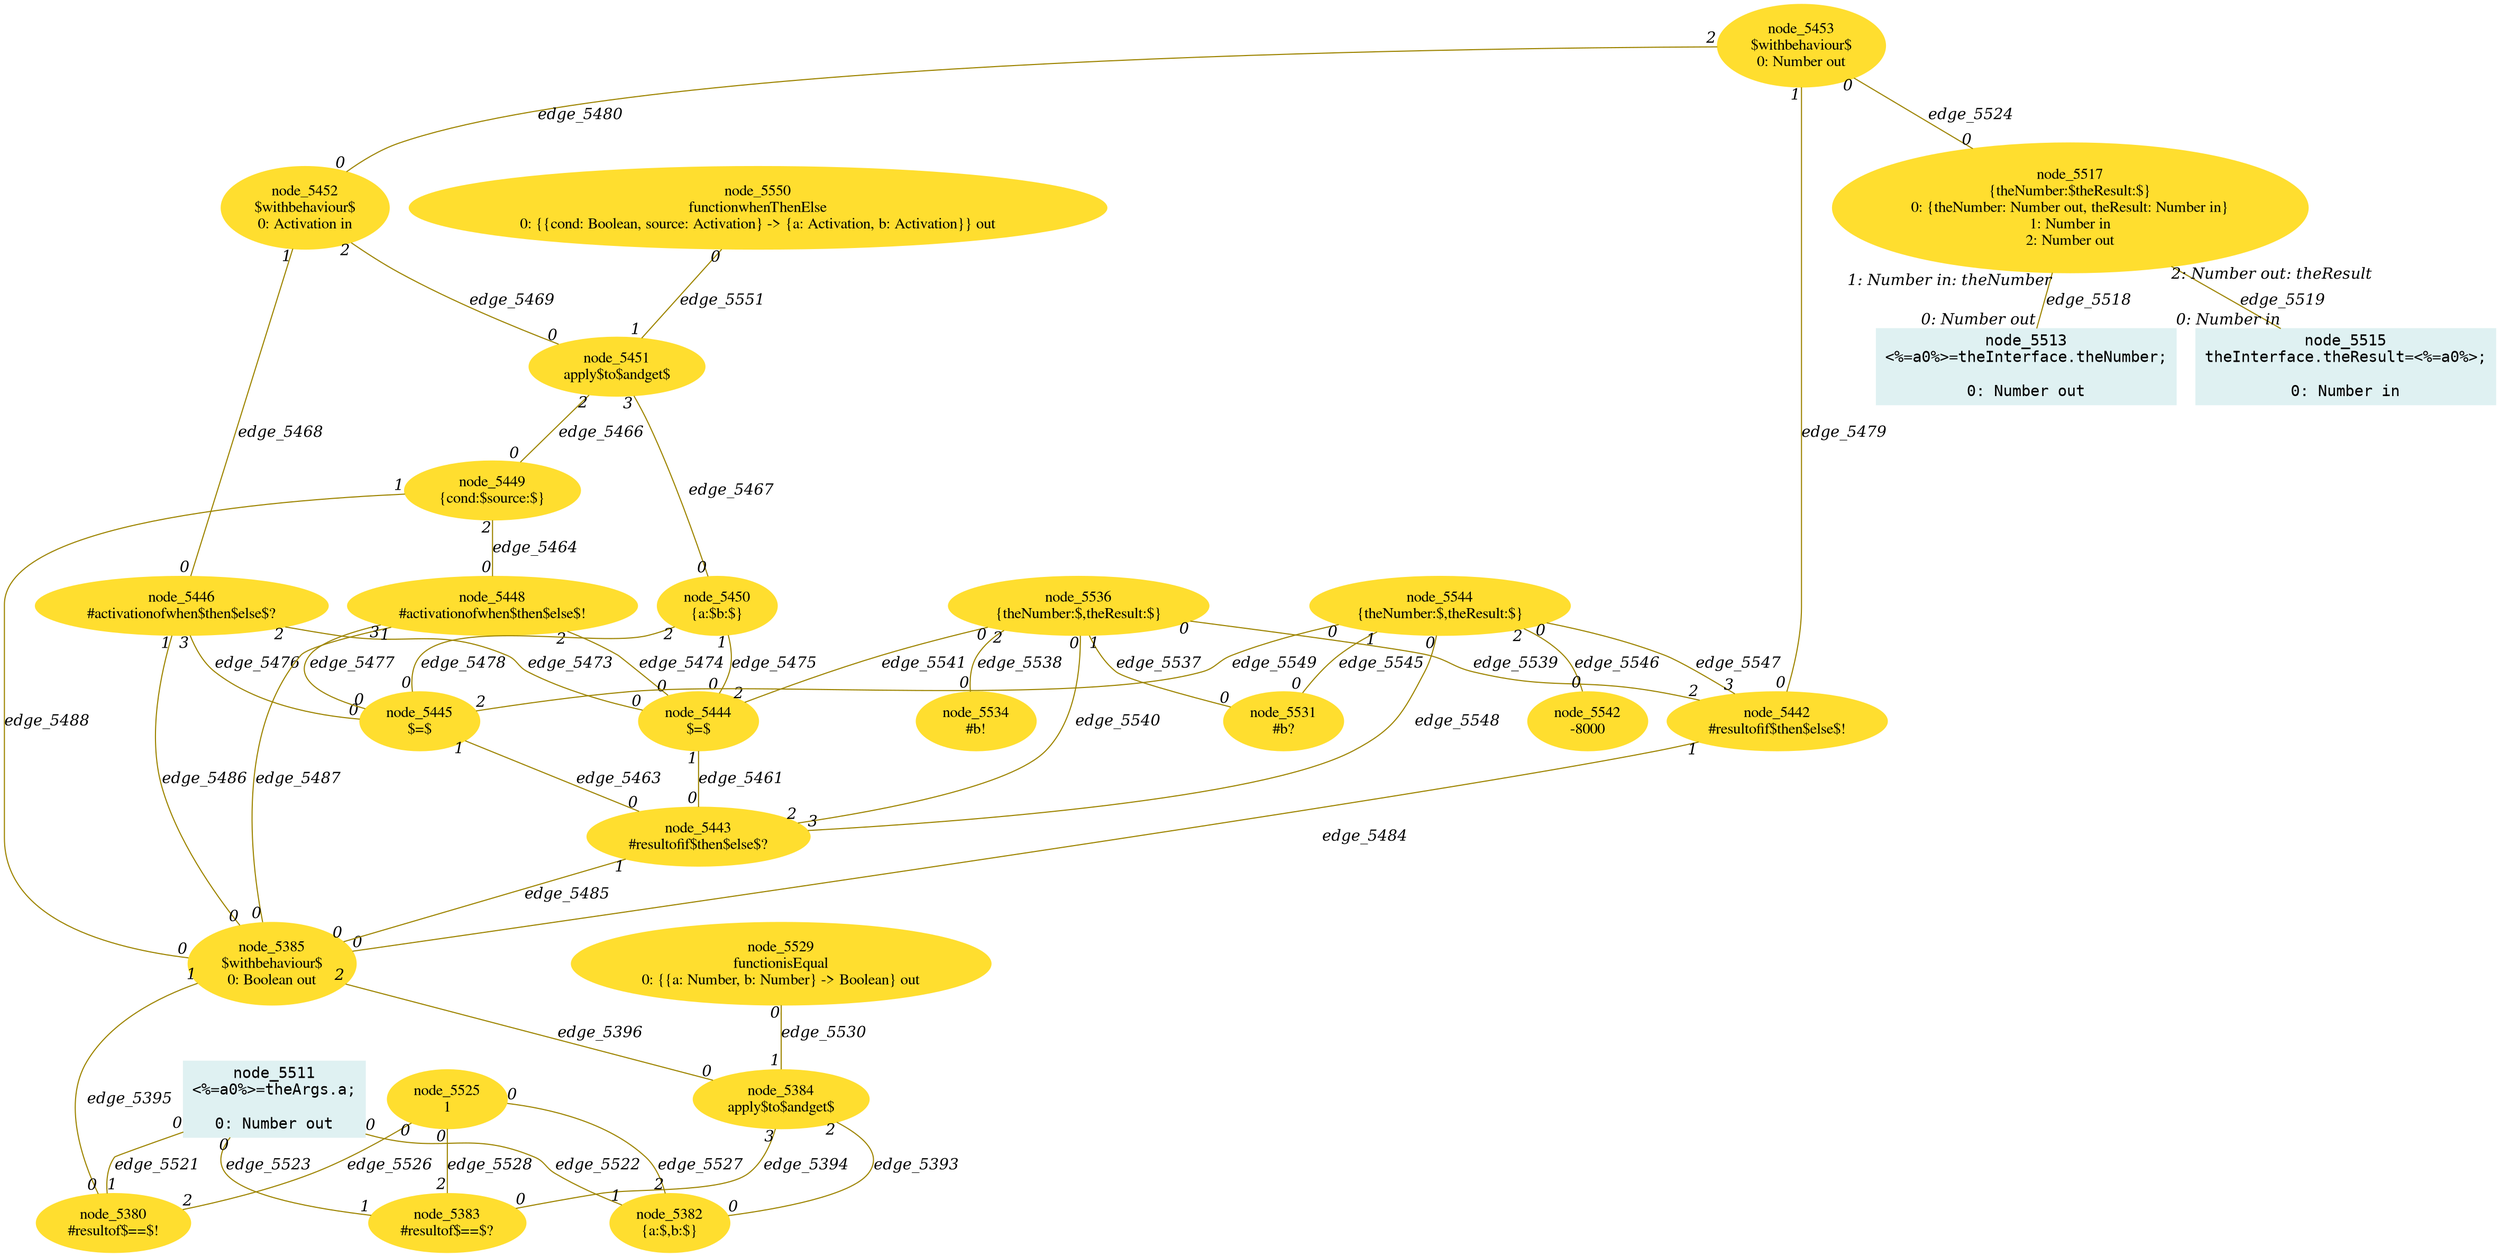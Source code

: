 digraph g{node_5380 [shape="ellipse", style="filled", color="#ffde2f", fontname="Times", label="node_5380
#resultof$==$!
" ]
node_5382 [shape="ellipse", style="filled", color="#ffde2f", fontname="Times", label="node_5382
{a:$,b:$}
" ]
node_5383 [shape="ellipse", style="filled", color="#ffde2f", fontname="Times", label="node_5383
#resultof$==$?
" ]
node_5384 [shape="ellipse", style="filled", color="#ffde2f", fontname="Times", label="node_5384
apply$to$andget$
" ]
node_5385 [shape="ellipse", style="filled", color="#ffde2f", fontname="Times", label="node_5385
$withbehaviour$
0: Boolean out" ]
node_5442 [shape="ellipse", style="filled", color="#ffde2f", fontname="Times", label="node_5442
#resultofif$then$else$!
" ]
node_5443 [shape="ellipse", style="filled", color="#ffde2f", fontname="Times", label="node_5443
#resultofif$then$else$?
" ]
node_5444 [shape="ellipse", style="filled", color="#ffde2f", fontname="Times", label="node_5444
$=$
" ]
node_5445 [shape="ellipse", style="filled", color="#ffde2f", fontname="Times", label="node_5445
$=$
" ]
node_5446 [shape="ellipse", style="filled", color="#ffde2f", fontname="Times", label="node_5446
#activationofwhen$then$else$?
" ]
node_5448 [shape="ellipse", style="filled", color="#ffde2f", fontname="Times", label="node_5448
#activationofwhen$then$else$!
" ]
node_5449 [shape="ellipse", style="filled", color="#ffde2f", fontname="Times", label="node_5449
{cond:$source:$}
" ]
node_5450 [shape="ellipse", style="filled", color="#ffde2f", fontname="Times", label="node_5450
{a:$b:$}
" ]
node_5451 [shape="ellipse", style="filled", color="#ffde2f", fontname="Times", label="node_5451
apply$to$andget$
" ]
node_5452 [shape="ellipse", style="filled", color="#ffde2f", fontname="Times", label="node_5452
$withbehaviour$
0: Activation in" ]
node_5453 [shape="ellipse", style="filled", color="#ffde2f", fontname="Times", label="node_5453
$withbehaviour$
0: Number out" ]
node_5511 [shape="box", style="filled", color="#dff1f2", fontname="Courier", label="node_5511
<%=a0%>=theArgs.a;

0: Number out" ]
node_5513 [shape="box", style="filled", color="#dff1f2", fontname="Courier", label="node_5513
<%=a0%>=theInterface.theNumber;

0: Number out" ]
node_5515 [shape="box", style="filled", color="#dff1f2", fontname="Courier", label="node_5515
theInterface.theResult=<%=a0%>;

0: Number in" ]
node_5517 [shape="ellipse", style="filled", color="#ffde2f", fontname="Times", label="node_5517
{theNumber:$theResult:$}
0: {theNumber: Number out, theResult: Number in}
1: Number in
2: Number out" ]
node_5525 [shape="ellipse", style="filled", color="#ffde2f", fontname="Times", label="node_5525
1
" ]
node_5529 [shape="ellipse", style="filled", color="#ffde2f", fontname="Times", label="node_5529
functionisEqual
0: {{a: Number, b: Number} -> Boolean} out" ]
node_5531 [shape="ellipse", style="filled", color="#ffde2f", fontname="Times", label="node_5531
#b?
" ]
node_5534 [shape="ellipse", style="filled", color="#ffde2f", fontname="Times", label="node_5534
#b!
" ]
node_5536 [shape="ellipse", style="filled", color="#ffde2f", fontname="Times", label="node_5536
{theNumber:$,theResult:$}
" ]
node_5542 [shape="ellipse", style="filled", color="#ffde2f", fontname="Times", label="node_5542
-8000
" ]
node_5544 [shape="ellipse", style="filled", color="#ffde2f", fontname="Times", label="node_5544
{theNumber:$,theResult:$}
" ]
node_5550 [shape="ellipse", style="filled", color="#ffde2f", fontname="Times", label="node_5550
functionwhenThenElse
0: {{cond: Boolean, source: Activation} -> {a: Activation, b: Activation}} out" ]
node_5384 -> node_5382 [dir=none, arrowHead=none, fontname="Times-Italic", arrowsize=1, color="#9d8400", label="edge_5393",  headlabel="0", taillabel="2" ]
node_5384 -> node_5383 [dir=none, arrowHead=none, fontname="Times-Italic", arrowsize=1, color="#9d8400", label="edge_5394",  headlabel="0", taillabel="3" ]
node_5385 -> node_5380 [dir=none, arrowHead=none, fontname="Times-Italic", arrowsize=1, color="#9d8400", label="edge_5395",  headlabel="0", taillabel="1" ]
node_5385 -> node_5384 [dir=none, arrowHead=none, fontname="Times-Italic", arrowsize=1, color="#9d8400", label="edge_5396",  headlabel="0", taillabel="2" ]
node_5444 -> node_5443 [dir=none, arrowHead=none, fontname="Times-Italic", arrowsize=1, color="#9d8400", label="edge_5461",  headlabel="0", taillabel="1" ]
node_5445 -> node_5443 [dir=none, arrowHead=none, fontname="Times-Italic", arrowsize=1, color="#9d8400", label="edge_5463",  headlabel="0", taillabel="1" ]
node_5449 -> node_5448 [dir=none, arrowHead=none, fontname="Times-Italic", arrowsize=1, color="#9d8400", label="edge_5464",  headlabel="0", taillabel="2" ]
node_5451 -> node_5449 [dir=none, arrowHead=none, fontname="Times-Italic", arrowsize=1, color="#9d8400", label="edge_5466",  headlabel="0", taillabel="2" ]
node_5451 -> node_5450 [dir=none, arrowHead=none, fontname="Times-Italic", arrowsize=1, color="#9d8400", label="edge_5467",  headlabel="0", taillabel="3" ]
node_5452 -> node_5446 [dir=none, arrowHead=none, fontname="Times-Italic", arrowsize=1, color="#9d8400", label="edge_5468",  headlabel="0", taillabel="1" ]
node_5452 -> node_5451 [dir=none, arrowHead=none, fontname="Times-Italic", arrowsize=1, color="#9d8400", label="edge_5469",  headlabel="0", taillabel="2" ]
node_5446 -> node_5444 [dir=none, arrowHead=none, fontname="Times-Italic", arrowsize=1, color="#9d8400", label="edge_5473",  headlabel="0", taillabel="2" ]
node_5448 -> node_5444 [dir=none, arrowHead=none, fontname="Times-Italic", arrowsize=1, color="#9d8400", label="edge_5474",  headlabel="0", taillabel="2" ]
node_5450 -> node_5444 [dir=none, arrowHead=none, fontname="Times-Italic", arrowsize=1, color="#9d8400", label="edge_5475",  headlabel="0", taillabel="1" ]
node_5446 -> node_5445 [dir=none, arrowHead=none, fontname="Times-Italic", arrowsize=1, color="#9d8400", label="edge_5476",  headlabel="0", taillabel="3" ]
node_5448 -> node_5445 [dir=none, arrowHead=none, fontname="Times-Italic", arrowsize=1, color="#9d8400", label="edge_5477",  headlabel="0", taillabel="3" ]
node_5450 -> node_5445 [dir=none, arrowHead=none, fontname="Times-Italic", arrowsize=1, color="#9d8400", label="edge_5478",  headlabel="0", taillabel="2" ]
node_5453 -> node_5442 [dir=none, arrowHead=none, fontname="Times-Italic", arrowsize=1, color="#9d8400", label="edge_5479",  headlabel="0", taillabel="1" ]
node_5453 -> node_5452 [dir=none, arrowHead=none, fontname="Times-Italic", arrowsize=1, color="#9d8400", label="edge_5480",  headlabel="0", taillabel="2" ]
node_5442 -> node_5385 [dir=none, arrowHead=none, fontname="Times-Italic", arrowsize=1, color="#9d8400", label="edge_5484",  headlabel="0", taillabel="1" ]
node_5443 -> node_5385 [dir=none, arrowHead=none, fontname="Times-Italic", arrowsize=1, color="#9d8400", label="edge_5485",  headlabel="0", taillabel="1" ]
node_5446 -> node_5385 [dir=none, arrowHead=none, fontname="Times-Italic", arrowsize=1, color="#9d8400", label="edge_5486",  headlabel="0", taillabel="1" ]
node_5448 -> node_5385 [dir=none, arrowHead=none, fontname="Times-Italic", arrowsize=1, color="#9d8400", label="edge_5487",  headlabel="0", taillabel="1" ]
node_5449 -> node_5385 [dir=none, arrowHead=none, fontname="Times-Italic", arrowsize=1, color="#9d8400", label="edge_5488",  headlabel="0", taillabel="1" ]
node_5517 -> node_5513 [dir=none, arrowHead=none, fontname="Times-Italic", arrowsize=1, color="#9d8400", label="edge_5518",  headlabel="0: Number out", taillabel="1: Number in: theNumber" ]
node_5517 -> node_5515 [dir=none, arrowHead=none, fontname="Times-Italic", arrowsize=1, color="#9d8400", label="edge_5519",  headlabel="0: Number in", taillabel="2: Number out: theResult" ]
node_5511 -> node_5380 [dir=none, arrowHead=none, fontname="Times-Italic", arrowsize=1, color="#9d8400", label="edge_5521",  headlabel="1", taillabel="0" ]
node_5511 -> node_5382 [dir=none, arrowHead=none, fontname="Times-Italic", arrowsize=1, color="#9d8400", label="edge_5522",  headlabel="1", taillabel="0" ]
node_5511 -> node_5383 [dir=none, arrowHead=none, fontname="Times-Italic", arrowsize=1, color="#9d8400", label="edge_5523",  headlabel="1", taillabel="0" ]
node_5453 -> node_5517 [dir=none, arrowHead=none, fontname="Times-Italic", arrowsize=1, color="#9d8400", label="edge_5524",  headlabel="0", taillabel="0" ]
node_5525 -> node_5380 [dir=none, arrowHead=none, fontname="Times-Italic", arrowsize=1, color="#9d8400", label="edge_5526",  headlabel="2", taillabel="0" ]
node_5525 -> node_5382 [dir=none, arrowHead=none, fontname="Times-Italic", arrowsize=1, color="#9d8400", label="edge_5527",  headlabel="2", taillabel="0" ]
node_5525 -> node_5383 [dir=none, arrowHead=none, fontname="Times-Italic", arrowsize=1, color="#9d8400", label="edge_5528",  headlabel="2", taillabel="0" ]
node_5529 -> node_5384 [dir=none, arrowHead=none, fontname="Times-Italic", arrowsize=1, color="#9d8400", label="edge_5530",  headlabel="1", taillabel="0" ]
node_5536 -> node_5531 [dir=none, arrowHead=none, fontname="Times-Italic", arrowsize=1, color="#9d8400", label="edge_5537",  headlabel="0", taillabel="1" ]
node_5536 -> node_5534 [dir=none, arrowHead=none, fontname="Times-Italic", arrowsize=1, color="#9d8400", label="edge_5538",  headlabel="0", taillabel="2" ]
node_5536 -> node_5442 [dir=none, arrowHead=none, fontname="Times-Italic", arrowsize=1, color="#9d8400", label="edge_5539",  headlabel="2", taillabel="0" ]
node_5536 -> node_5443 [dir=none, arrowHead=none, fontname="Times-Italic", arrowsize=1, color="#9d8400", label="edge_5540",  headlabel="2", taillabel="0" ]
node_5536 -> node_5444 [dir=none, arrowHead=none, fontname="Times-Italic", arrowsize=1, color="#9d8400", label="edge_5541",  headlabel="2", taillabel="0" ]
node_5544 -> node_5531 [dir=none, arrowHead=none, fontname="Times-Italic", arrowsize=1, color="#9d8400", label="edge_5545",  headlabel="0", taillabel="1" ]
node_5544 -> node_5542 [dir=none, arrowHead=none, fontname="Times-Italic", arrowsize=1, color="#9d8400", label="edge_5546",  headlabel="0", taillabel="2" ]
node_5544 -> node_5442 [dir=none, arrowHead=none, fontname="Times-Italic", arrowsize=1, color="#9d8400", label="edge_5547",  headlabel="3", taillabel="0" ]
node_5544 -> node_5443 [dir=none, arrowHead=none, fontname="Times-Italic", arrowsize=1, color="#9d8400", label="edge_5548",  headlabel="3", taillabel="0" ]
node_5544 -> node_5445 [dir=none, arrowHead=none, fontname="Times-Italic", arrowsize=1, color="#9d8400", label="edge_5549",  headlabel="2", taillabel="0" ]
node_5550 -> node_5451 [dir=none, arrowHead=none, fontname="Times-Italic", arrowsize=1, color="#9d8400", label="edge_5551",  headlabel="1", taillabel="0" ]
}